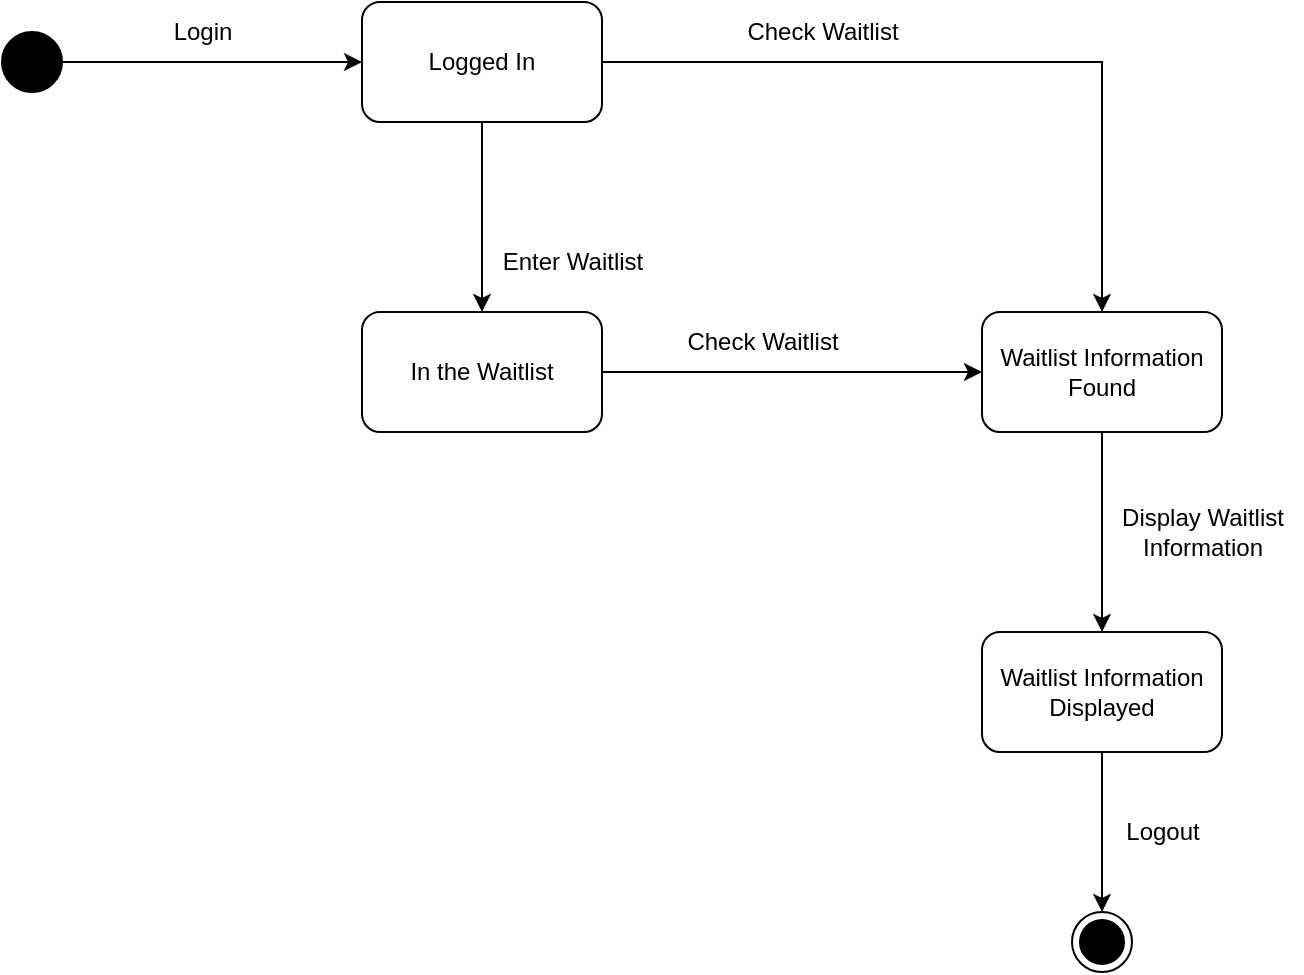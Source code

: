 <mxfile version="22.1.0" type="github">
  <diagram name="Page-1" id="BMZSM9KwhaXTUpQm-cQ1">
    <mxGraphModel dx="1420" dy="804" grid="1" gridSize="10" guides="1" tooltips="1" connect="1" arrows="1" fold="1" page="1" pageScale="1" pageWidth="850" pageHeight="1100" math="0" shadow="0">
      <root>
        <mxCell id="0" />
        <mxCell id="1" parent="0" />
        <mxCell id="g5pCtLDesIJZ2-OjXXoa-2" style="edgeStyle=orthogonalEdgeStyle;rounded=0;orthogonalLoop=1;jettySize=auto;html=1;exitX=1;exitY=0.5;exitDx=0;exitDy=0;" edge="1" parent="1" source="g5pCtLDesIJZ2-OjXXoa-3" target="g5pCtLDesIJZ2-OjXXoa-6">
          <mxGeometry relative="1" as="geometry" />
        </mxCell>
        <mxCell id="g5pCtLDesIJZ2-OjXXoa-3" value="" style="ellipse;fillColor=strokeColor;html=1;" vertex="1" parent="1">
          <mxGeometry x="150" y="150" width="30" height="30" as="geometry" />
        </mxCell>
        <mxCell id="g5pCtLDesIJZ2-OjXXoa-4" value="" style="ellipse;html=1;shape=endState;fillColor=strokeColor;" vertex="1" parent="1">
          <mxGeometry x="685" y="590" width="30" height="30" as="geometry" />
        </mxCell>
        <mxCell id="g5pCtLDesIJZ2-OjXXoa-5" style="edgeStyle=orthogonalEdgeStyle;rounded=0;orthogonalLoop=1;jettySize=auto;html=1;" edge="1" parent="1" source="g5pCtLDesIJZ2-OjXXoa-6" target="g5pCtLDesIJZ2-OjXXoa-8">
          <mxGeometry relative="1" as="geometry" />
        </mxCell>
        <mxCell id="g5pCtLDesIJZ2-OjXXoa-22" style="edgeStyle=orthogonalEdgeStyle;rounded=0;orthogonalLoop=1;jettySize=auto;html=1;entryX=0.5;entryY=0;entryDx=0;entryDy=0;" edge="1" parent="1" source="g5pCtLDesIJZ2-OjXXoa-6" target="g5pCtLDesIJZ2-OjXXoa-14">
          <mxGeometry relative="1" as="geometry" />
        </mxCell>
        <mxCell id="g5pCtLDesIJZ2-OjXXoa-6" value="Logged In" style="rounded=1;whiteSpace=wrap;html=1;" vertex="1" parent="1">
          <mxGeometry x="330" y="135" width="120" height="60" as="geometry" />
        </mxCell>
        <mxCell id="g5pCtLDesIJZ2-OjXXoa-7" style="edgeStyle=orthogonalEdgeStyle;rounded=0;orthogonalLoop=1;jettySize=auto;html=1;entryX=0;entryY=0.5;entryDx=0;entryDy=0;" edge="1" parent="1" source="g5pCtLDesIJZ2-OjXXoa-8" target="g5pCtLDesIJZ2-OjXXoa-14">
          <mxGeometry relative="1" as="geometry" />
        </mxCell>
        <mxCell id="g5pCtLDesIJZ2-OjXXoa-8" value="In the Waitlist" style="rounded=1;whiteSpace=wrap;html=1;" vertex="1" parent="1">
          <mxGeometry x="330" y="290" width="120" height="60" as="geometry" />
        </mxCell>
        <mxCell id="g5pCtLDesIJZ2-OjXXoa-34" style="edgeStyle=orthogonalEdgeStyle;rounded=0;orthogonalLoop=1;jettySize=auto;html=1;" edge="1" parent="1" source="g5pCtLDesIJZ2-OjXXoa-12" target="g5pCtLDesIJZ2-OjXXoa-4">
          <mxGeometry relative="1" as="geometry" />
        </mxCell>
        <mxCell id="g5pCtLDesIJZ2-OjXXoa-12" value="Waitlist Information&lt;br&gt;Displayed" style="rounded=1;whiteSpace=wrap;html=1;" vertex="1" parent="1">
          <mxGeometry x="640" y="450" width="120" height="60" as="geometry" />
        </mxCell>
        <mxCell id="g5pCtLDesIJZ2-OjXXoa-13" style="edgeStyle=orthogonalEdgeStyle;rounded=0;orthogonalLoop=1;jettySize=auto;html=1;" edge="1" parent="1" source="g5pCtLDesIJZ2-OjXXoa-14" target="g5pCtLDesIJZ2-OjXXoa-12">
          <mxGeometry relative="1" as="geometry" />
        </mxCell>
        <mxCell id="g5pCtLDesIJZ2-OjXXoa-14" value="Waitlist Information&lt;br&gt;Found" style="rounded=1;whiteSpace=wrap;html=1;" vertex="1" parent="1">
          <mxGeometry x="640" y="290" width="120" height="60" as="geometry" />
        </mxCell>
        <mxCell id="g5pCtLDesIJZ2-OjXXoa-15" value="Login" style="text;html=1;align=center;verticalAlign=middle;resizable=0;points=[];autosize=1;strokeColor=none;fillColor=none;" vertex="1" parent="1">
          <mxGeometry x="225" y="135" width="50" height="30" as="geometry" />
        </mxCell>
        <mxCell id="g5pCtLDesIJZ2-OjXXoa-21" value="Enter Waitlist" style="text;html=1;align=center;verticalAlign=middle;resizable=0;points=[];autosize=1;strokeColor=none;fillColor=none;" vertex="1" parent="1">
          <mxGeometry x="390" y="250" width="90" height="30" as="geometry" />
        </mxCell>
        <mxCell id="g5pCtLDesIJZ2-OjXXoa-23" value="Check Waitlist" style="text;html=1;align=center;verticalAlign=middle;resizable=0;points=[];autosize=1;strokeColor=none;fillColor=none;" vertex="1" parent="1">
          <mxGeometry x="510" y="135" width="100" height="30" as="geometry" />
        </mxCell>
        <mxCell id="g5pCtLDesIJZ2-OjXXoa-24" value="Display Waitlist&lt;br&gt;Information" style="text;html=1;align=center;verticalAlign=middle;resizable=0;points=[];autosize=1;strokeColor=none;fillColor=none;" vertex="1" parent="1">
          <mxGeometry x="700" y="380" width="100" height="40" as="geometry" />
        </mxCell>
        <mxCell id="g5pCtLDesIJZ2-OjXXoa-33" value="Check Waitlist" style="text;html=1;align=center;verticalAlign=middle;resizable=0;points=[];autosize=1;strokeColor=none;fillColor=none;" vertex="1" parent="1">
          <mxGeometry x="480" y="290" width="100" height="30" as="geometry" />
        </mxCell>
        <mxCell id="g5pCtLDesIJZ2-OjXXoa-35" value="Logout" style="text;html=1;align=center;verticalAlign=middle;resizable=0;points=[];autosize=1;strokeColor=none;fillColor=none;" vertex="1" parent="1">
          <mxGeometry x="700" y="535" width="60" height="30" as="geometry" />
        </mxCell>
      </root>
    </mxGraphModel>
  </diagram>
</mxfile>
